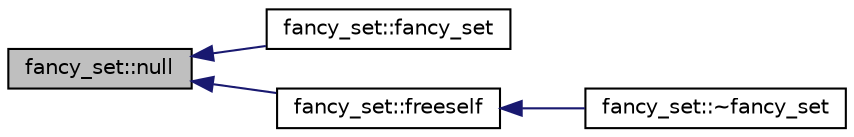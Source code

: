 digraph "fancy_set::null"
{
  edge [fontname="Helvetica",fontsize="10",labelfontname="Helvetica",labelfontsize="10"];
  node [fontname="Helvetica",fontsize="10",shape=record];
  rankdir="LR";
  Node105 [label="fancy_set::null",height=0.2,width=0.4,color="black", fillcolor="grey75", style="filled", fontcolor="black"];
  Node105 -> Node106 [dir="back",color="midnightblue",fontsize="10",style="solid",fontname="Helvetica"];
  Node106 [label="fancy_set::fancy_set",height=0.2,width=0.4,color="black", fillcolor="white", style="filled",URL="$d5/da4/classfancy__set.html#a636dcf13f334a3e0aa9e94b04a155600"];
  Node105 -> Node107 [dir="back",color="midnightblue",fontsize="10",style="solid",fontname="Helvetica"];
  Node107 [label="fancy_set::freeself",height=0.2,width=0.4,color="black", fillcolor="white", style="filled",URL="$d5/da4/classfancy__set.html#a3de25ec1378ce4a9e6a8c10413c1d1d3"];
  Node107 -> Node108 [dir="back",color="midnightblue",fontsize="10",style="solid",fontname="Helvetica"];
  Node108 [label="fancy_set::~fancy_set",height=0.2,width=0.4,color="black", fillcolor="white", style="filled",URL="$d5/da4/classfancy__set.html#a9ed093ccc0c2a48d66d2ee80ade0122a"];
}
